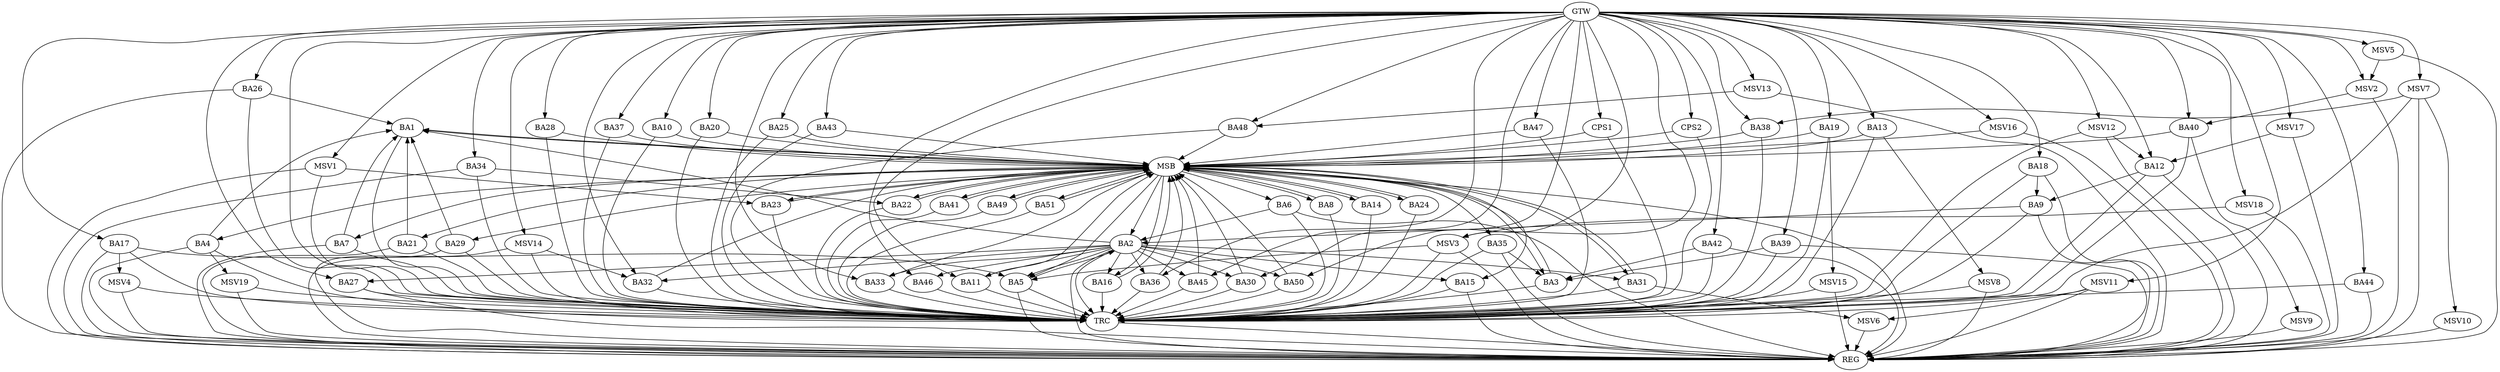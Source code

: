 strict digraph G {
  BA1 [ label="BA1" ];
  BA2 [ label="BA2" ];
  BA3 [ label="BA3" ];
  BA4 [ label="BA4" ];
  BA5 [ label="BA5" ];
  BA6 [ label="BA6" ];
  BA7 [ label="BA7" ];
  BA8 [ label="BA8" ];
  BA9 [ label="BA9" ];
  BA10 [ label="BA10" ];
  BA11 [ label="BA11" ];
  BA12 [ label="BA12" ];
  BA13 [ label="BA13" ];
  BA14 [ label="BA14" ];
  BA15 [ label="BA15" ];
  BA16 [ label="BA16" ];
  BA17 [ label="BA17" ];
  BA18 [ label="BA18" ];
  BA19 [ label="BA19" ];
  BA20 [ label="BA20" ];
  BA21 [ label="BA21" ];
  BA22 [ label="BA22" ];
  BA23 [ label="BA23" ];
  BA24 [ label="BA24" ];
  BA25 [ label="BA25" ];
  BA26 [ label="BA26" ];
  BA27 [ label="BA27" ];
  BA28 [ label="BA28" ];
  BA29 [ label="BA29" ];
  BA30 [ label="BA30" ];
  BA31 [ label="BA31" ];
  BA32 [ label="BA32" ];
  BA33 [ label="BA33" ];
  BA34 [ label="BA34" ];
  BA35 [ label="BA35" ];
  BA36 [ label="BA36" ];
  BA37 [ label="BA37" ];
  BA38 [ label="BA38" ];
  BA39 [ label="BA39" ];
  BA40 [ label="BA40" ];
  BA41 [ label="BA41" ];
  BA42 [ label="BA42" ];
  BA43 [ label="BA43" ];
  BA44 [ label="BA44" ];
  BA45 [ label="BA45" ];
  BA46 [ label="BA46" ];
  BA47 [ label="BA47" ];
  BA48 [ label="BA48" ];
  BA49 [ label="BA49" ];
  BA50 [ label="BA50" ];
  BA51 [ label="BA51" ];
  CPS1 [ label="CPS1" ];
  CPS2 [ label="CPS2" ];
  GTW [ label="GTW" ];
  REG [ label="REG" ];
  MSB [ label="MSB" ];
  TRC [ label="TRC" ];
  MSV1 [ label="MSV1" ];
  MSV2 [ label="MSV2" ];
  MSV3 [ label="MSV3" ];
  MSV4 [ label="MSV4" ];
  MSV5 [ label="MSV5" ];
  MSV6 [ label="MSV6" ];
  MSV7 [ label="MSV7" ];
  MSV8 [ label="MSV8" ];
  MSV9 [ label="MSV9" ];
  MSV10 [ label="MSV10" ];
  MSV11 [ label="MSV11" ];
  MSV12 [ label="MSV12" ];
  MSV13 [ label="MSV13" ];
  MSV14 [ label="MSV14" ];
  MSV15 [ label="MSV15" ];
  MSV16 [ label="MSV16" ];
  MSV17 [ label="MSV17" ];
  MSV18 [ label="MSV18" ];
  MSV19 [ label="MSV19" ];
  BA2 -> BA1;
  BA4 -> BA1;
  BA5 -> BA2;
  BA6 -> BA2;
  BA7 -> BA1;
  BA9 -> BA2;
  BA12 -> BA9;
  BA17 -> BA5;
  BA18 -> BA9;
  BA21 -> BA1;
  BA26 -> BA1;
  BA29 -> BA1;
  BA34 -> BA22;
  BA35 -> BA3;
  BA39 -> BA3;
  BA42 -> BA3;
  GTW -> BA10;
  GTW -> BA11;
  GTW -> BA12;
  GTW -> BA13;
  GTW -> BA17;
  GTW -> BA18;
  GTW -> BA19;
  GTW -> BA20;
  GTW -> BA25;
  GTW -> BA26;
  GTW -> BA27;
  GTW -> BA28;
  GTW -> BA30;
  GTW -> BA32;
  GTW -> BA33;
  GTW -> BA34;
  GTW -> BA36;
  GTW -> BA37;
  GTW -> BA38;
  GTW -> BA39;
  GTW -> BA40;
  GTW -> BA42;
  GTW -> BA43;
  GTW -> BA44;
  GTW -> BA45;
  GTW -> BA46;
  GTW -> BA47;
  GTW -> BA48;
  GTW -> BA50;
  GTW -> CPS1;
  GTW -> CPS2;
  BA2 -> REG;
  BA4 -> REG;
  BA5 -> REG;
  BA6 -> REG;
  BA7 -> REG;
  BA9 -> REG;
  BA12 -> REG;
  BA15 -> REG;
  BA17 -> REG;
  BA18 -> REG;
  BA21 -> REG;
  BA26 -> REG;
  BA27 -> REG;
  BA29 -> REG;
  BA34 -> REG;
  BA35 -> REG;
  BA39 -> REG;
  BA42 -> REG;
  BA44 -> REG;
  BA1 -> MSB;
  MSB -> BA2;
  MSB -> REG;
  BA3 -> MSB;
  MSB -> BA1;
  BA8 -> MSB;
  BA10 -> MSB;
  BA11 -> MSB;
  BA13 -> MSB;
  MSB -> BA5;
  BA14 -> MSB;
  BA16 -> MSB;
  BA19 -> MSB;
  MSB -> BA15;
  BA20 -> MSB;
  BA22 -> MSB;
  MSB -> BA3;
  BA23 -> MSB;
  BA24 -> MSB;
  BA25 -> MSB;
  MSB -> BA4;
  BA28 -> MSB;
  MSB -> BA22;
  BA30 -> MSB;
  BA31 -> MSB;
  BA32 -> MSB;
  MSB -> BA8;
  BA33 -> MSB;
  MSB -> BA29;
  BA36 -> MSB;
  MSB -> BA24;
  BA37 -> MSB;
  MSB -> BA16;
  BA38 -> MSB;
  BA40 -> MSB;
  BA41 -> MSB;
  MSB -> BA14;
  BA43 -> MSB;
  BA45 -> MSB;
  BA47 -> MSB;
  MSB -> BA21;
  BA48 -> MSB;
  BA49 -> MSB;
  MSB -> BA23;
  BA50 -> MSB;
  BA51 -> MSB;
  CPS1 -> MSB;
  MSB -> BA31;
  MSB -> BA7;
  MSB -> BA51;
  CPS2 -> MSB;
  MSB -> BA41;
  MSB -> BA35;
  MSB -> BA6;
  MSB -> BA49;
  BA1 -> TRC;
  BA2 -> TRC;
  BA3 -> TRC;
  BA4 -> TRC;
  BA5 -> TRC;
  BA6 -> TRC;
  BA7 -> TRC;
  BA8 -> TRC;
  BA9 -> TRC;
  BA10 -> TRC;
  BA11 -> TRC;
  BA12 -> TRC;
  BA13 -> TRC;
  BA14 -> TRC;
  BA15 -> TRC;
  BA16 -> TRC;
  BA17 -> TRC;
  BA18 -> TRC;
  BA19 -> TRC;
  BA20 -> TRC;
  BA21 -> TRC;
  BA22 -> TRC;
  BA23 -> TRC;
  BA24 -> TRC;
  BA25 -> TRC;
  BA26 -> TRC;
  BA27 -> TRC;
  BA28 -> TRC;
  BA29 -> TRC;
  BA30 -> TRC;
  BA31 -> TRC;
  BA32 -> TRC;
  BA33 -> TRC;
  BA34 -> TRC;
  BA35 -> TRC;
  BA36 -> TRC;
  BA37 -> TRC;
  BA38 -> TRC;
  BA39 -> TRC;
  BA40 -> TRC;
  BA41 -> TRC;
  BA42 -> TRC;
  BA43 -> TRC;
  BA44 -> TRC;
  BA45 -> TRC;
  BA46 -> TRC;
  BA47 -> TRC;
  BA48 -> TRC;
  BA49 -> TRC;
  BA50 -> TRC;
  BA51 -> TRC;
  CPS1 -> TRC;
  CPS2 -> TRC;
  GTW -> TRC;
  TRC -> REG;
  BA2 -> BA11;
  BA2 -> BA15;
  BA2 -> BA31;
  BA2 -> BA33;
  BA2 -> BA32;
  BA2 -> BA27;
  BA2 -> BA45;
  BA2 -> BA50;
  BA2 -> BA36;
  BA2 -> BA30;
  BA2 -> BA16;
  BA2 -> BA5;
  BA2 -> BA46;
  MSV1 -> BA23;
  GTW -> MSV1;
  MSV1 -> REG;
  MSV1 -> TRC;
  MSV2 -> BA40;
  GTW -> MSV2;
  MSV2 -> REG;
  MSV3 -> BA5;
  GTW -> MSV3;
  MSV3 -> REG;
  MSV3 -> TRC;
  BA17 -> MSV4;
  MSV4 -> REG;
  MSV4 -> TRC;
  MSV5 -> MSV2;
  GTW -> MSV5;
  MSV5 -> REG;
  BA31 -> MSV6;
  MSV6 -> REG;
  MSV7 -> BA38;
  GTW -> MSV7;
  MSV7 -> REG;
  MSV7 -> TRC;
  BA13 -> MSV8;
  MSV8 -> REG;
  MSV8 -> TRC;
  BA40 -> MSV9;
  MSV9 -> REG;
  MSV7 -> MSV10;
  MSV10 -> REG;
  MSV11 -> MSV6;
  GTW -> MSV11;
  MSV11 -> REG;
  MSV11 -> TRC;
  MSV12 -> BA12;
  GTW -> MSV12;
  MSV12 -> REG;
  MSV12 -> TRC;
  MSV13 -> BA48;
  GTW -> MSV13;
  MSV13 -> REG;
  MSV14 -> BA32;
  GTW -> MSV14;
  MSV14 -> REG;
  MSV14 -> TRC;
  BA19 -> MSV15;
  MSV15 -> REG;
  MSV15 -> TRC;
  MSV16 -> MSB;
  GTW -> MSV16;
  MSV16 -> REG;
  MSV17 -> BA12;
  GTW -> MSV17;
  MSV17 -> REG;
  MSV18 -> MSV3;
  GTW -> MSV18;
  MSV18 -> REG;
  BA4 -> MSV19;
  MSV19 -> REG;
  MSV19 -> TRC;
}
